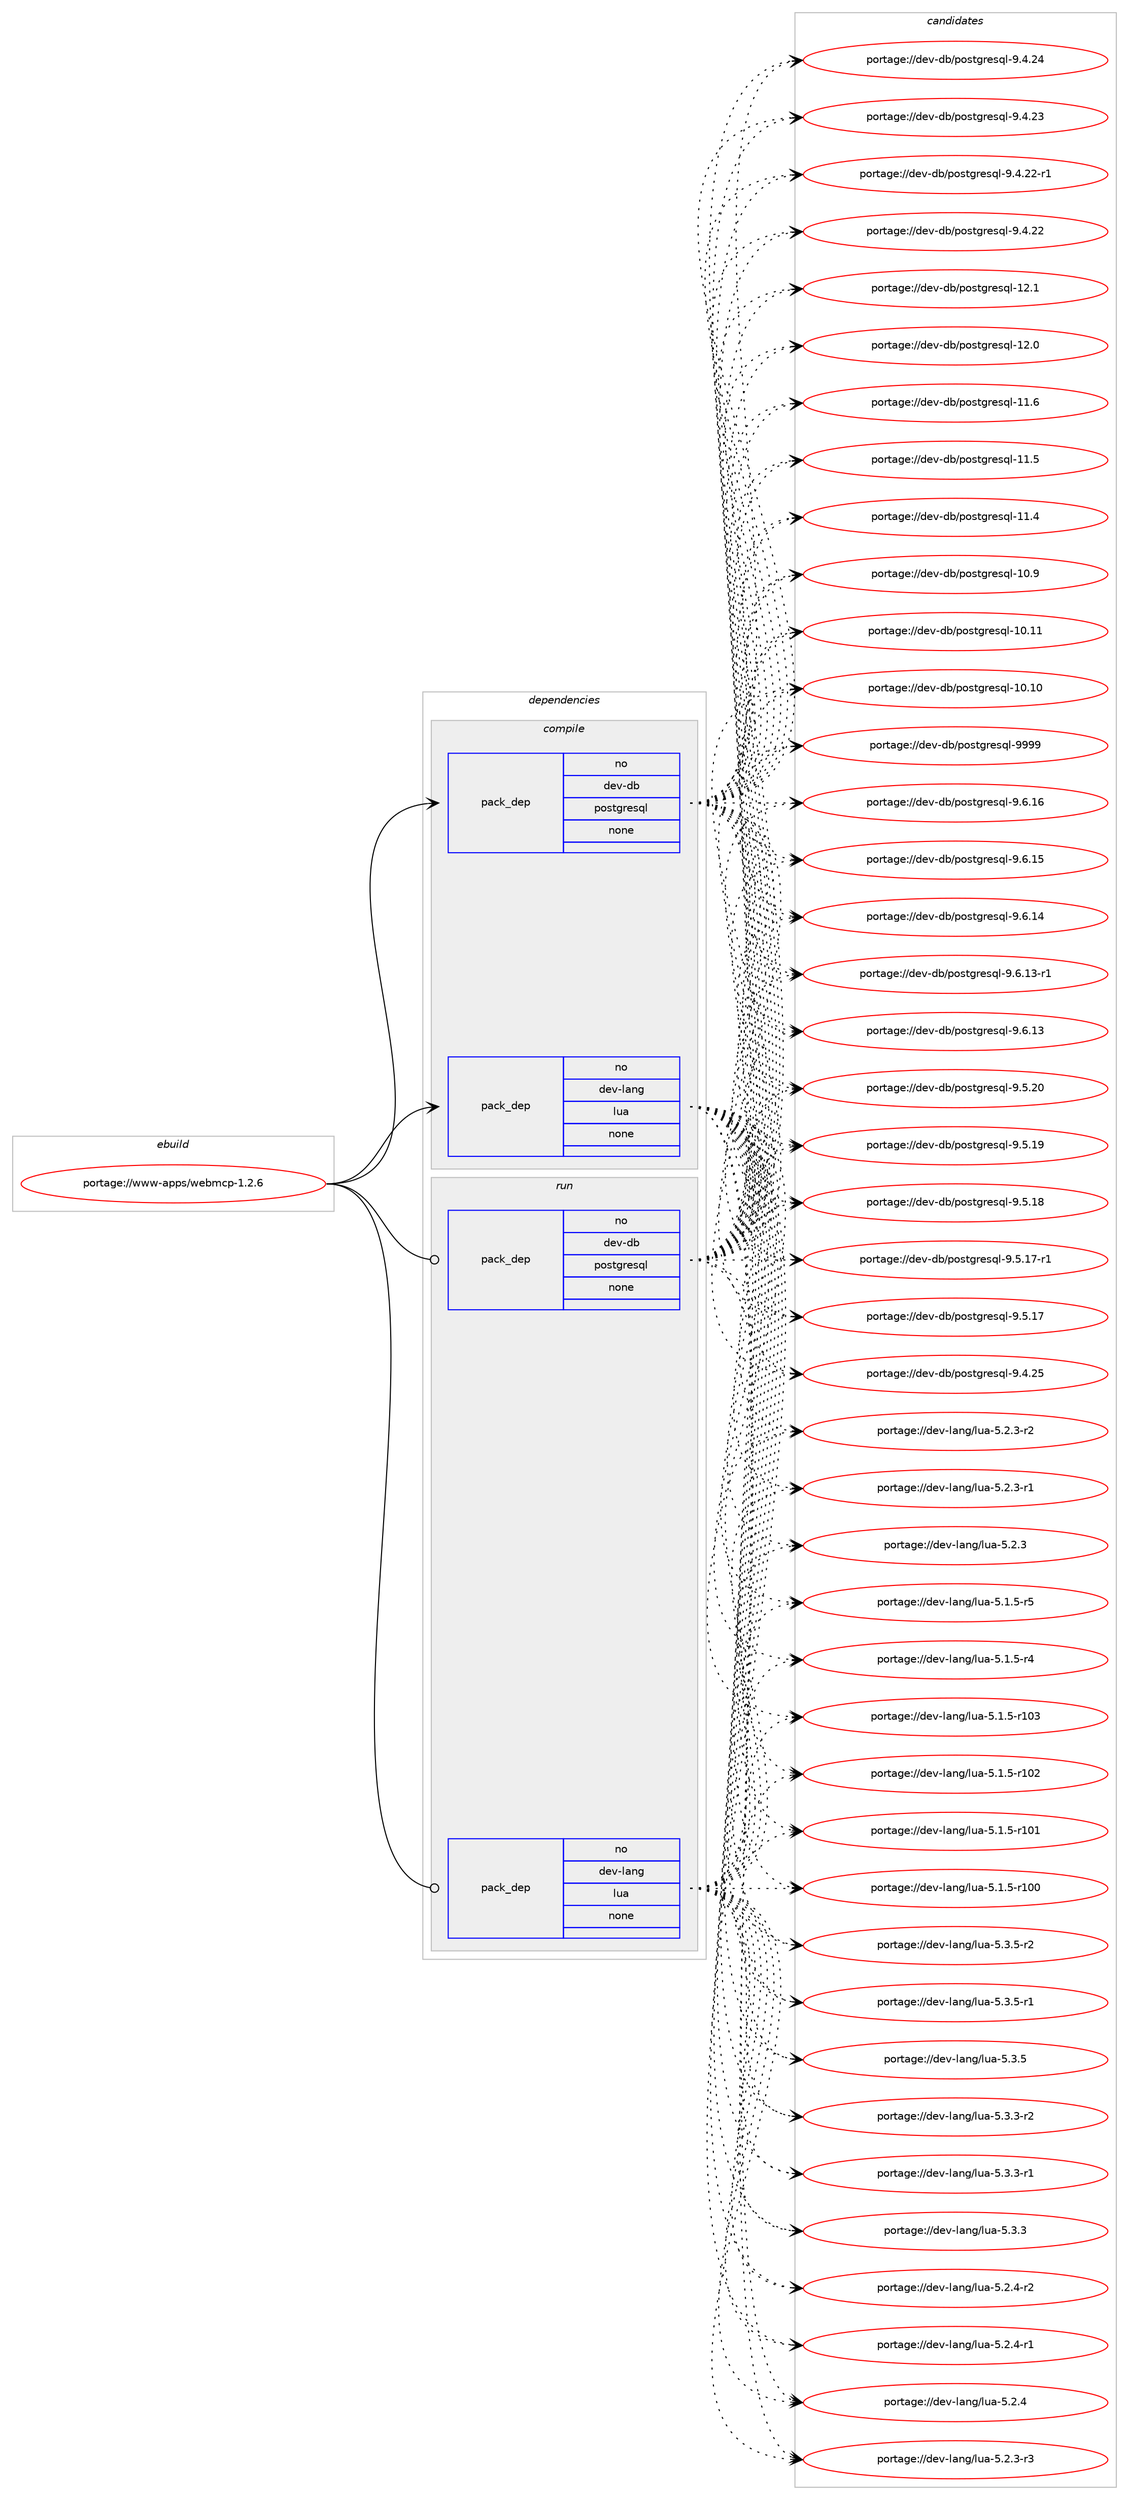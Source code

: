 digraph prolog {

# *************
# Graph options
# *************

newrank=true;
concentrate=true;
compound=true;
graph [rankdir=LR,fontname=Helvetica,fontsize=10,ranksep=1.5];#, ranksep=2.5, nodesep=0.2];
edge  [arrowhead=vee];
node  [fontname=Helvetica,fontsize=10];

# **********
# The ebuild
# **********

subgraph cluster_leftcol {
color=gray;
rank=same;
label=<<i>ebuild</i>>;
id [label="portage://www-apps/webmcp-1.2.6", color=red, width=4, href="../www-apps/webmcp-1.2.6.svg"];
}

# ****************
# The dependencies
# ****************

subgraph cluster_midcol {
color=gray;
label=<<i>dependencies</i>>;
subgraph cluster_compile {
fillcolor="#eeeeee";
style=filled;
label=<<i>compile</i>>;
subgraph pack24710 {
dependency30858 [label=<<TABLE BORDER="0" CELLBORDER="1" CELLSPACING="0" CELLPADDING="4" WIDTH="220"><TR><TD ROWSPAN="6" CELLPADDING="30">pack_dep</TD></TR><TR><TD WIDTH="110">no</TD></TR><TR><TD>dev-db</TD></TR><TR><TD>postgresql</TD></TR><TR><TD>none</TD></TR><TR><TD></TD></TR></TABLE>>, shape=none, color=blue];
}
id:e -> dependency30858:w [weight=20,style="solid",arrowhead="vee"];
subgraph pack24711 {
dependency30859 [label=<<TABLE BORDER="0" CELLBORDER="1" CELLSPACING="0" CELLPADDING="4" WIDTH="220"><TR><TD ROWSPAN="6" CELLPADDING="30">pack_dep</TD></TR><TR><TD WIDTH="110">no</TD></TR><TR><TD>dev-lang</TD></TR><TR><TD>lua</TD></TR><TR><TD>none</TD></TR><TR><TD></TD></TR></TABLE>>, shape=none, color=blue];
}
id:e -> dependency30859:w [weight=20,style="solid",arrowhead="vee"];
}
subgraph cluster_compileandrun {
fillcolor="#eeeeee";
style=filled;
label=<<i>compile and run</i>>;
}
subgraph cluster_run {
fillcolor="#eeeeee";
style=filled;
label=<<i>run</i>>;
subgraph pack24712 {
dependency30860 [label=<<TABLE BORDER="0" CELLBORDER="1" CELLSPACING="0" CELLPADDING="4" WIDTH="220"><TR><TD ROWSPAN="6" CELLPADDING="30">pack_dep</TD></TR><TR><TD WIDTH="110">no</TD></TR><TR><TD>dev-db</TD></TR><TR><TD>postgresql</TD></TR><TR><TD>none</TD></TR><TR><TD></TD></TR></TABLE>>, shape=none, color=blue];
}
id:e -> dependency30860:w [weight=20,style="solid",arrowhead="odot"];
subgraph pack24713 {
dependency30861 [label=<<TABLE BORDER="0" CELLBORDER="1" CELLSPACING="0" CELLPADDING="4" WIDTH="220"><TR><TD ROWSPAN="6" CELLPADDING="30">pack_dep</TD></TR><TR><TD WIDTH="110">no</TD></TR><TR><TD>dev-lang</TD></TR><TR><TD>lua</TD></TR><TR><TD>none</TD></TR><TR><TD></TD></TR></TABLE>>, shape=none, color=blue];
}
id:e -> dependency30861:w [weight=20,style="solid",arrowhead="odot"];
}
}

# **************
# The candidates
# **************

subgraph cluster_choices {
rank=same;
color=gray;
label=<<i>candidates</i>>;

subgraph choice24710 {
color=black;
nodesep=1;
choice1001011184510098471121111151161031141011151131084557575757 [label="portage://dev-db/postgresql-9999", color=red, width=4,href="../dev-db/postgresql-9999.svg"];
choice10010111845100984711211111511610311410111511310845574654464954 [label="portage://dev-db/postgresql-9.6.16", color=red, width=4,href="../dev-db/postgresql-9.6.16.svg"];
choice10010111845100984711211111511610311410111511310845574654464953 [label="portage://dev-db/postgresql-9.6.15", color=red, width=4,href="../dev-db/postgresql-9.6.15.svg"];
choice10010111845100984711211111511610311410111511310845574654464952 [label="portage://dev-db/postgresql-9.6.14", color=red, width=4,href="../dev-db/postgresql-9.6.14.svg"];
choice100101118451009847112111115116103114101115113108455746544649514511449 [label="portage://dev-db/postgresql-9.6.13-r1", color=red, width=4,href="../dev-db/postgresql-9.6.13-r1.svg"];
choice10010111845100984711211111511610311410111511310845574654464951 [label="portage://dev-db/postgresql-9.6.13", color=red, width=4,href="../dev-db/postgresql-9.6.13.svg"];
choice10010111845100984711211111511610311410111511310845574653465048 [label="portage://dev-db/postgresql-9.5.20", color=red, width=4,href="../dev-db/postgresql-9.5.20.svg"];
choice10010111845100984711211111511610311410111511310845574653464957 [label="portage://dev-db/postgresql-9.5.19", color=red, width=4,href="../dev-db/postgresql-9.5.19.svg"];
choice10010111845100984711211111511610311410111511310845574653464956 [label="portage://dev-db/postgresql-9.5.18", color=red, width=4,href="../dev-db/postgresql-9.5.18.svg"];
choice100101118451009847112111115116103114101115113108455746534649554511449 [label="portage://dev-db/postgresql-9.5.17-r1", color=red, width=4,href="../dev-db/postgresql-9.5.17-r1.svg"];
choice10010111845100984711211111511610311410111511310845574653464955 [label="portage://dev-db/postgresql-9.5.17", color=red, width=4,href="../dev-db/postgresql-9.5.17.svg"];
choice10010111845100984711211111511610311410111511310845574652465053 [label="portage://dev-db/postgresql-9.4.25", color=red, width=4,href="../dev-db/postgresql-9.4.25.svg"];
choice10010111845100984711211111511610311410111511310845574652465052 [label="portage://dev-db/postgresql-9.4.24", color=red, width=4,href="../dev-db/postgresql-9.4.24.svg"];
choice10010111845100984711211111511610311410111511310845574652465051 [label="portage://dev-db/postgresql-9.4.23", color=red, width=4,href="../dev-db/postgresql-9.4.23.svg"];
choice100101118451009847112111115116103114101115113108455746524650504511449 [label="portage://dev-db/postgresql-9.4.22-r1", color=red, width=4,href="../dev-db/postgresql-9.4.22-r1.svg"];
choice10010111845100984711211111511610311410111511310845574652465050 [label="portage://dev-db/postgresql-9.4.22", color=red, width=4,href="../dev-db/postgresql-9.4.22.svg"];
choice1001011184510098471121111151161031141011151131084549504649 [label="portage://dev-db/postgresql-12.1", color=red, width=4,href="../dev-db/postgresql-12.1.svg"];
choice1001011184510098471121111151161031141011151131084549504648 [label="portage://dev-db/postgresql-12.0", color=red, width=4,href="../dev-db/postgresql-12.0.svg"];
choice1001011184510098471121111151161031141011151131084549494654 [label="portage://dev-db/postgresql-11.6", color=red, width=4,href="../dev-db/postgresql-11.6.svg"];
choice1001011184510098471121111151161031141011151131084549494653 [label="portage://dev-db/postgresql-11.5", color=red, width=4,href="../dev-db/postgresql-11.5.svg"];
choice1001011184510098471121111151161031141011151131084549494652 [label="portage://dev-db/postgresql-11.4", color=red, width=4,href="../dev-db/postgresql-11.4.svg"];
choice1001011184510098471121111151161031141011151131084549484657 [label="portage://dev-db/postgresql-10.9", color=red, width=4,href="../dev-db/postgresql-10.9.svg"];
choice100101118451009847112111115116103114101115113108454948464949 [label="portage://dev-db/postgresql-10.11", color=red, width=4,href="../dev-db/postgresql-10.11.svg"];
choice100101118451009847112111115116103114101115113108454948464948 [label="portage://dev-db/postgresql-10.10", color=red, width=4,href="../dev-db/postgresql-10.10.svg"];
dependency30858:e -> choice1001011184510098471121111151161031141011151131084557575757:w [style=dotted,weight="100"];
dependency30858:e -> choice10010111845100984711211111511610311410111511310845574654464954:w [style=dotted,weight="100"];
dependency30858:e -> choice10010111845100984711211111511610311410111511310845574654464953:w [style=dotted,weight="100"];
dependency30858:e -> choice10010111845100984711211111511610311410111511310845574654464952:w [style=dotted,weight="100"];
dependency30858:e -> choice100101118451009847112111115116103114101115113108455746544649514511449:w [style=dotted,weight="100"];
dependency30858:e -> choice10010111845100984711211111511610311410111511310845574654464951:w [style=dotted,weight="100"];
dependency30858:e -> choice10010111845100984711211111511610311410111511310845574653465048:w [style=dotted,weight="100"];
dependency30858:e -> choice10010111845100984711211111511610311410111511310845574653464957:w [style=dotted,weight="100"];
dependency30858:e -> choice10010111845100984711211111511610311410111511310845574653464956:w [style=dotted,weight="100"];
dependency30858:e -> choice100101118451009847112111115116103114101115113108455746534649554511449:w [style=dotted,weight="100"];
dependency30858:e -> choice10010111845100984711211111511610311410111511310845574653464955:w [style=dotted,weight="100"];
dependency30858:e -> choice10010111845100984711211111511610311410111511310845574652465053:w [style=dotted,weight="100"];
dependency30858:e -> choice10010111845100984711211111511610311410111511310845574652465052:w [style=dotted,weight="100"];
dependency30858:e -> choice10010111845100984711211111511610311410111511310845574652465051:w [style=dotted,weight="100"];
dependency30858:e -> choice100101118451009847112111115116103114101115113108455746524650504511449:w [style=dotted,weight="100"];
dependency30858:e -> choice10010111845100984711211111511610311410111511310845574652465050:w [style=dotted,weight="100"];
dependency30858:e -> choice1001011184510098471121111151161031141011151131084549504649:w [style=dotted,weight="100"];
dependency30858:e -> choice1001011184510098471121111151161031141011151131084549504648:w [style=dotted,weight="100"];
dependency30858:e -> choice1001011184510098471121111151161031141011151131084549494654:w [style=dotted,weight="100"];
dependency30858:e -> choice1001011184510098471121111151161031141011151131084549494653:w [style=dotted,weight="100"];
dependency30858:e -> choice1001011184510098471121111151161031141011151131084549494652:w [style=dotted,weight="100"];
dependency30858:e -> choice1001011184510098471121111151161031141011151131084549484657:w [style=dotted,weight="100"];
dependency30858:e -> choice100101118451009847112111115116103114101115113108454948464949:w [style=dotted,weight="100"];
dependency30858:e -> choice100101118451009847112111115116103114101115113108454948464948:w [style=dotted,weight="100"];
}
subgraph choice24711 {
color=black;
nodesep=1;
choice100101118451089711010347108117974553465146534511450 [label="portage://dev-lang/lua-5.3.5-r2", color=red, width=4,href="../dev-lang/lua-5.3.5-r2.svg"];
choice100101118451089711010347108117974553465146534511449 [label="portage://dev-lang/lua-5.3.5-r1", color=red, width=4,href="../dev-lang/lua-5.3.5-r1.svg"];
choice10010111845108971101034710811797455346514653 [label="portage://dev-lang/lua-5.3.5", color=red, width=4,href="../dev-lang/lua-5.3.5.svg"];
choice100101118451089711010347108117974553465146514511450 [label="portage://dev-lang/lua-5.3.3-r2", color=red, width=4,href="../dev-lang/lua-5.3.3-r2.svg"];
choice100101118451089711010347108117974553465146514511449 [label="portage://dev-lang/lua-5.3.3-r1", color=red, width=4,href="../dev-lang/lua-5.3.3-r1.svg"];
choice10010111845108971101034710811797455346514651 [label="portage://dev-lang/lua-5.3.3", color=red, width=4,href="../dev-lang/lua-5.3.3.svg"];
choice100101118451089711010347108117974553465046524511450 [label="portage://dev-lang/lua-5.2.4-r2", color=red, width=4,href="../dev-lang/lua-5.2.4-r2.svg"];
choice100101118451089711010347108117974553465046524511449 [label="portage://dev-lang/lua-5.2.4-r1", color=red, width=4,href="../dev-lang/lua-5.2.4-r1.svg"];
choice10010111845108971101034710811797455346504652 [label="portage://dev-lang/lua-5.2.4", color=red, width=4,href="../dev-lang/lua-5.2.4.svg"];
choice100101118451089711010347108117974553465046514511451 [label="portage://dev-lang/lua-5.2.3-r3", color=red, width=4,href="../dev-lang/lua-5.2.3-r3.svg"];
choice100101118451089711010347108117974553465046514511450 [label="portage://dev-lang/lua-5.2.3-r2", color=red, width=4,href="../dev-lang/lua-5.2.3-r2.svg"];
choice100101118451089711010347108117974553465046514511449 [label="portage://dev-lang/lua-5.2.3-r1", color=red, width=4,href="../dev-lang/lua-5.2.3-r1.svg"];
choice10010111845108971101034710811797455346504651 [label="portage://dev-lang/lua-5.2.3", color=red, width=4,href="../dev-lang/lua-5.2.3.svg"];
choice100101118451089711010347108117974553464946534511453 [label="portage://dev-lang/lua-5.1.5-r5", color=red, width=4,href="../dev-lang/lua-5.1.5-r5.svg"];
choice100101118451089711010347108117974553464946534511452 [label="portage://dev-lang/lua-5.1.5-r4", color=red, width=4,href="../dev-lang/lua-5.1.5-r4.svg"];
choice1001011184510897110103471081179745534649465345114494851 [label="portage://dev-lang/lua-5.1.5-r103", color=red, width=4,href="../dev-lang/lua-5.1.5-r103.svg"];
choice1001011184510897110103471081179745534649465345114494850 [label="portage://dev-lang/lua-5.1.5-r102", color=red, width=4,href="../dev-lang/lua-5.1.5-r102.svg"];
choice1001011184510897110103471081179745534649465345114494849 [label="portage://dev-lang/lua-5.1.5-r101", color=red, width=4,href="../dev-lang/lua-5.1.5-r101.svg"];
choice1001011184510897110103471081179745534649465345114494848 [label="portage://dev-lang/lua-5.1.5-r100", color=red, width=4,href="../dev-lang/lua-5.1.5-r100.svg"];
dependency30859:e -> choice100101118451089711010347108117974553465146534511450:w [style=dotted,weight="100"];
dependency30859:e -> choice100101118451089711010347108117974553465146534511449:w [style=dotted,weight="100"];
dependency30859:e -> choice10010111845108971101034710811797455346514653:w [style=dotted,weight="100"];
dependency30859:e -> choice100101118451089711010347108117974553465146514511450:w [style=dotted,weight="100"];
dependency30859:e -> choice100101118451089711010347108117974553465146514511449:w [style=dotted,weight="100"];
dependency30859:e -> choice10010111845108971101034710811797455346514651:w [style=dotted,weight="100"];
dependency30859:e -> choice100101118451089711010347108117974553465046524511450:w [style=dotted,weight="100"];
dependency30859:e -> choice100101118451089711010347108117974553465046524511449:w [style=dotted,weight="100"];
dependency30859:e -> choice10010111845108971101034710811797455346504652:w [style=dotted,weight="100"];
dependency30859:e -> choice100101118451089711010347108117974553465046514511451:w [style=dotted,weight="100"];
dependency30859:e -> choice100101118451089711010347108117974553465046514511450:w [style=dotted,weight="100"];
dependency30859:e -> choice100101118451089711010347108117974553465046514511449:w [style=dotted,weight="100"];
dependency30859:e -> choice10010111845108971101034710811797455346504651:w [style=dotted,weight="100"];
dependency30859:e -> choice100101118451089711010347108117974553464946534511453:w [style=dotted,weight="100"];
dependency30859:e -> choice100101118451089711010347108117974553464946534511452:w [style=dotted,weight="100"];
dependency30859:e -> choice1001011184510897110103471081179745534649465345114494851:w [style=dotted,weight="100"];
dependency30859:e -> choice1001011184510897110103471081179745534649465345114494850:w [style=dotted,weight="100"];
dependency30859:e -> choice1001011184510897110103471081179745534649465345114494849:w [style=dotted,weight="100"];
dependency30859:e -> choice1001011184510897110103471081179745534649465345114494848:w [style=dotted,weight="100"];
}
subgraph choice24712 {
color=black;
nodesep=1;
choice1001011184510098471121111151161031141011151131084557575757 [label="portage://dev-db/postgresql-9999", color=red, width=4,href="../dev-db/postgresql-9999.svg"];
choice10010111845100984711211111511610311410111511310845574654464954 [label="portage://dev-db/postgresql-9.6.16", color=red, width=4,href="../dev-db/postgresql-9.6.16.svg"];
choice10010111845100984711211111511610311410111511310845574654464953 [label="portage://dev-db/postgresql-9.6.15", color=red, width=4,href="../dev-db/postgresql-9.6.15.svg"];
choice10010111845100984711211111511610311410111511310845574654464952 [label="portage://dev-db/postgresql-9.6.14", color=red, width=4,href="../dev-db/postgresql-9.6.14.svg"];
choice100101118451009847112111115116103114101115113108455746544649514511449 [label="portage://dev-db/postgresql-9.6.13-r1", color=red, width=4,href="../dev-db/postgresql-9.6.13-r1.svg"];
choice10010111845100984711211111511610311410111511310845574654464951 [label="portage://dev-db/postgresql-9.6.13", color=red, width=4,href="../dev-db/postgresql-9.6.13.svg"];
choice10010111845100984711211111511610311410111511310845574653465048 [label="portage://dev-db/postgresql-9.5.20", color=red, width=4,href="../dev-db/postgresql-9.5.20.svg"];
choice10010111845100984711211111511610311410111511310845574653464957 [label="portage://dev-db/postgresql-9.5.19", color=red, width=4,href="../dev-db/postgresql-9.5.19.svg"];
choice10010111845100984711211111511610311410111511310845574653464956 [label="portage://dev-db/postgresql-9.5.18", color=red, width=4,href="../dev-db/postgresql-9.5.18.svg"];
choice100101118451009847112111115116103114101115113108455746534649554511449 [label="portage://dev-db/postgresql-9.5.17-r1", color=red, width=4,href="../dev-db/postgresql-9.5.17-r1.svg"];
choice10010111845100984711211111511610311410111511310845574653464955 [label="portage://dev-db/postgresql-9.5.17", color=red, width=4,href="../dev-db/postgresql-9.5.17.svg"];
choice10010111845100984711211111511610311410111511310845574652465053 [label="portage://dev-db/postgresql-9.4.25", color=red, width=4,href="../dev-db/postgresql-9.4.25.svg"];
choice10010111845100984711211111511610311410111511310845574652465052 [label="portage://dev-db/postgresql-9.4.24", color=red, width=4,href="../dev-db/postgresql-9.4.24.svg"];
choice10010111845100984711211111511610311410111511310845574652465051 [label="portage://dev-db/postgresql-9.4.23", color=red, width=4,href="../dev-db/postgresql-9.4.23.svg"];
choice100101118451009847112111115116103114101115113108455746524650504511449 [label="portage://dev-db/postgresql-9.4.22-r1", color=red, width=4,href="../dev-db/postgresql-9.4.22-r1.svg"];
choice10010111845100984711211111511610311410111511310845574652465050 [label="portage://dev-db/postgresql-9.4.22", color=red, width=4,href="../dev-db/postgresql-9.4.22.svg"];
choice1001011184510098471121111151161031141011151131084549504649 [label="portage://dev-db/postgresql-12.1", color=red, width=4,href="../dev-db/postgresql-12.1.svg"];
choice1001011184510098471121111151161031141011151131084549504648 [label="portage://dev-db/postgresql-12.0", color=red, width=4,href="../dev-db/postgresql-12.0.svg"];
choice1001011184510098471121111151161031141011151131084549494654 [label="portage://dev-db/postgresql-11.6", color=red, width=4,href="../dev-db/postgresql-11.6.svg"];
choice1001011184510098471121111151161031141011151131084549494653 [label="portage://dev-db/postgresql-11.5", color=red, width=4,href="../dev-db/postgresql-11.5.svg"];
choice1001011184510098471121111151161031141011151131084549494652 [label="portage://dev-db/postgresql-11.4", color=red, width=4,href="../dev-db/postgresql-11.4.svg"];
choice1001011184510098471121111151161031141011151131084549484657 [label="portage://dev-db/postgresql-10.9", color=red, width=4,href="../dev-db/postgresql-10.9.svg"];
choice100101118451009847112111115116103114101115113108454948464949 [label="portage://dev-db/postgresql-10.11", color=red, width=4,href="../dev-db/postgresql-10.11.svg"];
choice100101118451009847112111115116103114101115113108454948464948 [label="portage://dev-db/postgresql-10.10", color=red, width=4,href="../dev-db/postgresql-10.10.svg"];
dependency30860:e -> choice1001011184510098471121111151161031141011151131084557575757:w [style=dotted,weight="100"];
dependency30860:e -> choice10010111845100984711211111511610311410111511310845574654464954:w [style=dotted,weight="100"];
dependency30860:e -> choice10010111845100984711211111511610311410111511310845574654464953:w [style=dotted,weight="100"];
dependency30860:e -> choice10010111845100984711211111511610311410111511310845574654464952:w [style=dotted,weight="100"];
dependency30860:e -> choice100101118451009847112111115116103114101115113108455746544649514511449:w [style=dotted,weight="100"];
dependency30860:e -> choice10010111845100984711211111511610311410111511310845574654464951:w [style=dotted,weight="100"];
dependency30860:e -> choice10010111845100984711211111511610311410111511310845574653465048:w [style=dotted,weight="100"];
dependency30860:e -> choice10010111845100984711211111511610311410111511310845574653464957:w [style=dotted,weight="100"];
dependency30860:e -> choice10010111845100984711211111511610311410111511310845574653464956:w [style=dotted,weight="100"];
dependency30860:e -> choice100101118451009847112111115116103114101115113108455746534649554511449:w [style=dotted,weight="100"];
dependency30860:e -> choice10010111845100984711211111511610311410111511310845574653464955:w [style=dotted,weight="100"];
dependency30860:e -> choice10010111845100984711211111511610311410111511310845574652465053:w [style=dotted,weight="100"];
dependency30860:e -> choice10010111845100984711211111511610311410111511310845574652465052:w [style=dotted,weight="100"];
dependency30860:e -> choice10010111845100984711211111511610311410111511310845574652465051:w [style=dotted,weight="100"];
dependency30860:e -> choice100101118451009847112111115116103114101115113108455746524650504511449:w [style=dotted,weight="100"];
dependency30860:e -> choice10010111845100984711211111511610311410111511310845574652465050:w [style=dotted,weight="100"];
dependency30860:e -> choice1001011184510098471121111151161031141011151131084549504649:w [style=dotted,weight="100"];
dependency30860:e -> choice1001011184510098471121111151161031141011151131084549504648:w [style=dotted,weight="100"];
dependency30860:e -> choice1001011184510098471121111151161031141011151131084549494654:w [style=dotted,weight="100"];
dependency30860:e -> choice1001011184510098471121111151161031141011151131084549494653:w [style=dotted,weight="100"];
dependency30860:e -> choice1001011184510098471121111151161031141011151131084549494652:w [style=dotted,weight="100"];
dependency30860:e -> choice1001011184510098471121111151161031141011151131084549484657:w [style=dotted,weight="100"];
dependency30860:e -> choice100101118451009847112111115116103114101115113108454948464949:w [style=dotted,weight="100"];
dependency30860:e -> choice100101118451009847112111115116103114101115113108454948464948:w [style=dotted,weight="100"];
}
subgraph choice24713 {
color=black;
nodesep=1;
choice100101118451089711010347108117974553465146534511450 [label="portage://dev-lang/lua-5.3.5-r2", color=red, width=4,href="../dev-lang/lua-5.3.5-r2.svg"];
choice100101118451089711010347108117974553465146534511449 [label="portage://dev-lang/lua-5.3.5-r1", color=red, width=4,href="../dev-lang/lua-5.3.5-r1.svg"];
choice10010111845108971101034710811797455346514653 [label="portage://dev-lang/lua-5.3.5", color=red, width=4,href="../dev-lang/lua-5.3.5.svg"];
choice100101118451089711010347108117974553465146514511450 [label="portage://dev-lang/lua-5.3.3-r2", color=red, width=4,href="../dev-lang/lua-5.3.3-r2.svg"];
choice100101118451089711010347108117974553465146514511449 [label="portage://dev-lang/lua-5.3.3-r1", color=red, width=4,href="../dev-lang/lua-5.3.3-r1.svg"];
choice10010111845108971101034710811797455346514651 [label="portage://dev-lang/lua-5.3.3", color=red, width=4,href="../dev-lang/lua-5.3.3.svg"];
choice100101118451089711010347108117974553465046524511450 [label="portage://dev-lang/lua-5.2.4-r2", color=red, width=4,href="../dev-lang/lua-5.2.4-r2.svg"];
choice100101118451089711010347108117974553465046524511449 [label="portage://dev-lang/lua-5.2.4-r1", color=red, width=4,href="../dev-lang/lua-5.2.4-r1.svg"];
choice10010111845108971101034710811797455346504652 [label="portage://dev-lang/lua-5.2.4", color=red, width=4,href="../dev-lang/lua-5.2.4.svg"];
choice100101118451089711010347108117974553465046514511451 [label="portage://dev-lang/lua-5.2.3-r3", color=red, width=4,href="../dev-lang/lua-5.2.3-r3.svg"];
choice100101118451089711010347108117974553465046514511450 [label="portage://dev-lang/lua-5.2.3-r2", color=red, width=4,href="../dev-lang/lua-5.2.3-r2.svg"];
choice100101118451089711010347108117974553465046514511449 [label="portage://dev-lang/lua-5.2.3-r1", color=red, width=4,href="../dev-lang/lua-5.2.3-r1.svg"];
choice10010111845108971101034710811797455346504651 [label="portage://dev-lang/lua-5.2.3", color=red, width=4,href="../dev-lang/lua-5.2.3.svg"];
choice100101118451089711010347108117974553464946534511453 [label="portage://dev-lang/lua-5.1.5-r5", color=red, width=4,href="../dev-lang/lua-5.1.5-r5.svg"];
choice100101118451089711010347108117974553464946534511452 [label="portage://dev-lang/lua-5.1.5-r4", color=red, width=4,href="../dev-lang/lua-5.1.5-r4.svg"];
choice1001011184510897110103471081179745534649465345114494851 [label="portage://dev-lang/lua-5.1.5-r103", color=red, width=4,href="../dev-lang/lua-5.1.5-r103.svg"];
choice1001011184510897110103471081179745534649465345114494850 [label="portage://dev-lang/lua-5.1.5-r102", color=red, width=4,href="../dev-lang/lua-5.1.5-r102.svg"];
choice1001011184510897110103471081179745534649465345114494849 [label="portage://dev-lang/lua-5.1.5-r101", color=red, width=4,href="../dev-lang/lua-5.1.5-r101.svg"];
choice1001011184510897110103471081179745534649465345114494848 [label="portage://dev-lang/lua-5.1.5-r100", color=red, width=4,href="../dev-lang/lua-5.1.5-r100.svg"];
dependency30861:e -> choice100101118451089711010347108117974553465146534511450:w [style=dotted,weight="100"];
dependency30861:e -> choice100101118451089711010347108117974553465146534511449:w [style=dotted,weight="100"];
dependency30861:e -> choice10010111845108971101034710811797455346514653:w [style=dotted,weight="100"];
dependency30861:e -> choice100101118451089711010347108117974553465146514511450:w [style=dotted,weight="100"];
dependency30861:e -> choice100101118451089711010347108117974553465146514511449:w [style=dotted,weight="100"];
dependency30861:e -> choice10010111845108971101034710811797455346514651:w [style=dotted,weight="100"];
dependency30861:e -> choice100101118451089711010347108117974553465046524511450:w [style=dotted,weight="100"];
dependency30861:e -> choice100101118451089711010347108117974553465046524511449:w [style=dotted,weight="100"];
dependency30861:e -> choice10010111845108971101034710811797455346504652:w [style=dotted,weight="100"];
dependency30861:e -> choice100101118451089711010347108117974553465046514511451:w [style=dotted,weight="100"];
dependency30861:e -> choice100101118451089711010347108117974553465046514511450:w [style=dotted,weight="100"];
dependency30861:e -> choice100101118451089711010347108117974553465046514511449:w [style=dotted,weight="100"];
dependency30861:e -> choice10010111845108971101034710811797455346504651:w [style=dotted,weight="100"];
dependency30861:e -> choice100101118451089711010347108117974553464946534511453:w [style=dotted,weight="100"];
dependency30861:e -> choice100101118451089711010347108117974553464946534511452:w [style=dotted,weight="100"];
dependency30861:e -> choice1001011184510897110103471081179745534649465345114494851:w [style=dotted,weight="100"];
dependency30861:e -> choice1001011184510897110103471081179745534649465345114494850:w [style=dotted,weight="100"];
dependency30861:e -> choice1001011184510897110103471081179745534649465345114494849:w [style=dotted,weight="100"];
dependency30861:e -> choice1001011184510897110103471081179745534649465345114494848:w [style=dotted,weight="100"];
}
}

}

